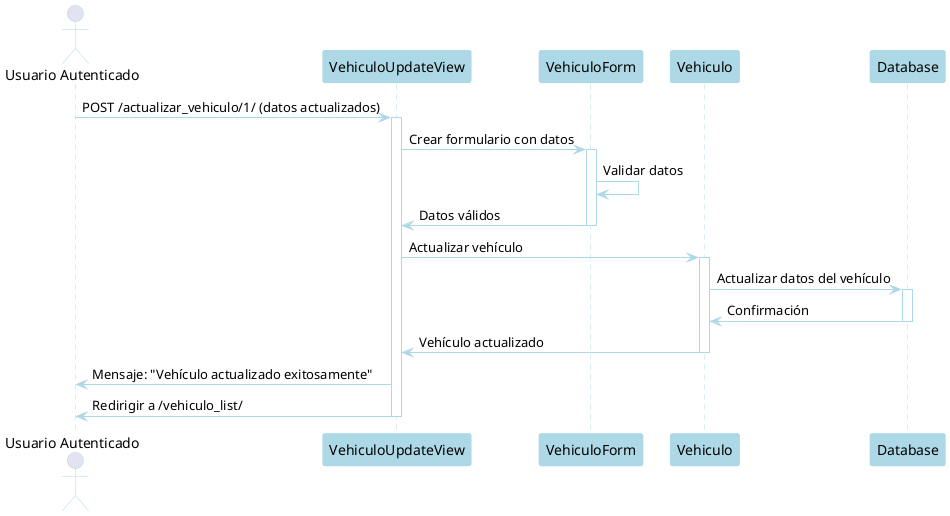 @startuml
' Diagrama de Secuencia para Actualizar Vehículo (Aplicación Inventario)

' Configuración de Estilo con Tono Azul
skinparam shadowing false
skinparam actorBorderColor LightBlue
skinparam participantBorderColor LightBlue
skinparam participantBackgroundColor LightBlue
skinparam arrowColor LightBlue
skinparam sequenceLifeLineBorderColor LightBlue

' Participantes
actor "Usuario Autenticado" as User
participant "VehiculoUpdateView" as View
participant "VehiculoForm" as Form
participant "Vehiculo" as Model
participant "Database" as DB

' Flujo
User -> View: POST /actualizar_vehiculo/1/ (datos actualizados)
activate View
View -> Form: Crear formulario con datos
activate Form
Form -> Form: Validar datos
Form -> View: Datos válidos
deactivate Form

View -> Model: Actualizar vehículo
activate Model
Model -> DB: Actualizar datos del vehículo
activate DB
DB -> Model: Confirmación
deactivate DB
Model -> View: Vehículo actualizado
deactivate Model

View -> User: Mensaje: "Vehículo actualizado exitosamente"
View -> User: Redirigir a /vehiculo_list/
deactivate View

@enduml